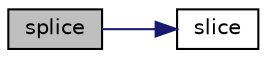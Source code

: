 digraph "splice"
{
 // LATEX_PDF_SIZE
  edge [fontname="Helvetica",fontsize="10",labelfontname="Helvetica",labelfontsize="10"];
  node [fontname="Helvetica",fontsize="10",shape=record];
  rankdir="LR";
  Node1 [label="splice",height=0.2,width=0.4,color="black", fillcolor="grey75", style="filled", fontcolor="black",tooltip=" "];
  Node1 -> Node2 [color="midnightblue",fontsize="10",style="solid",fontname="Helvetica"];
  Node2 [label="slice",height=0.2,width=0.4,color="black", fillcolor="white", style="filled",URL="$my_functions_8cpp.html#aa7f800fb49fa3cb5b8393d7ecfd60394",tooltip=" "];
}
